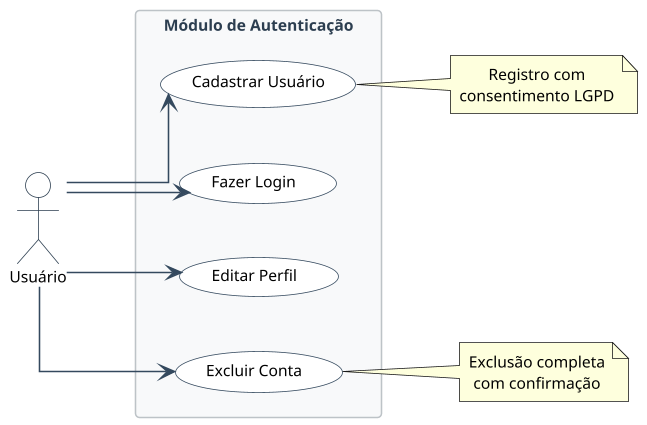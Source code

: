 @startuml auth_module
left to right direction
skinparam {
    usecaseFontSize 12
    usecaseFontName "Segoe UI"
    usecaseBackgroundColor #FFFFFF
    usecaseBorderColor #34495E
    actorBackgroundColor #FFFFFF
    actorBorderColor #2C3E50
    actorFontName "Segoe UI"
    actorFontSize 12
    arrowColor #34495E
    rectangleBackgroundColor #F8F9FA
    rectangleBorderColor #BDC3C7
    rectangleFontColor #2C3E50
    rectangleFontName "Segoe UI"
    rectangleFontSize 13
    defaultTextAlignment center
    wrapWidth 200
    dpi 150
    shadowing false
    linetype ortho
    defaultFontName "Segoe UI"
    defaultFontSize 10
}

actor "Usuário" as User #FFFFFF

rectangle "Módulo de Autenticação" #F8F9FA {
    (Cadastrar Usuário) as UC01
    (Fazer Login) as UC02
    (Editar Perfil) as UC16
    (Excluir Conta) as UC03
}

User --> UC01
User --> UC02
User --> UC16
User --> UC03

note right of UC01 : Registro com\nconsentimento LGPD
note right of UC03 : Exclusão completa\ncom confirmação

@enduml